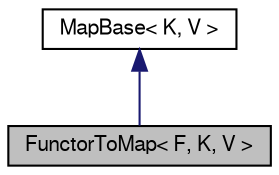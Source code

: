 digraph "FunctorToMap&lt; F, K, V &gt;"
{
 // LATEX_PDF_SIZE
  edge [fontname="FreeSans",fontsize="10",labelfontname="FreeSans",labelfontsize="10"];
  node [fontname="FreeSans",fontsize="10",shape=record];
  Node0 [label="FunctorToMap\< F, K, V \>",height=0.2,width=0.4,color="black", fillcolor="grey75", style="filled", fontcolor="black",tooltip="Converts an STL style (unary) functor to a map."];
  Node1 -> Node0 [dir="back",color="midnightblue",fontsize="10",style="solid",fontname="FreeSans"];
  Node1 [label="MapBase\< K, V \>",height=0.2,width=0.4,color="black", fillcolor="white", style="filled",URL="$a03161.html",tooltip="Base class of maps."];
}

